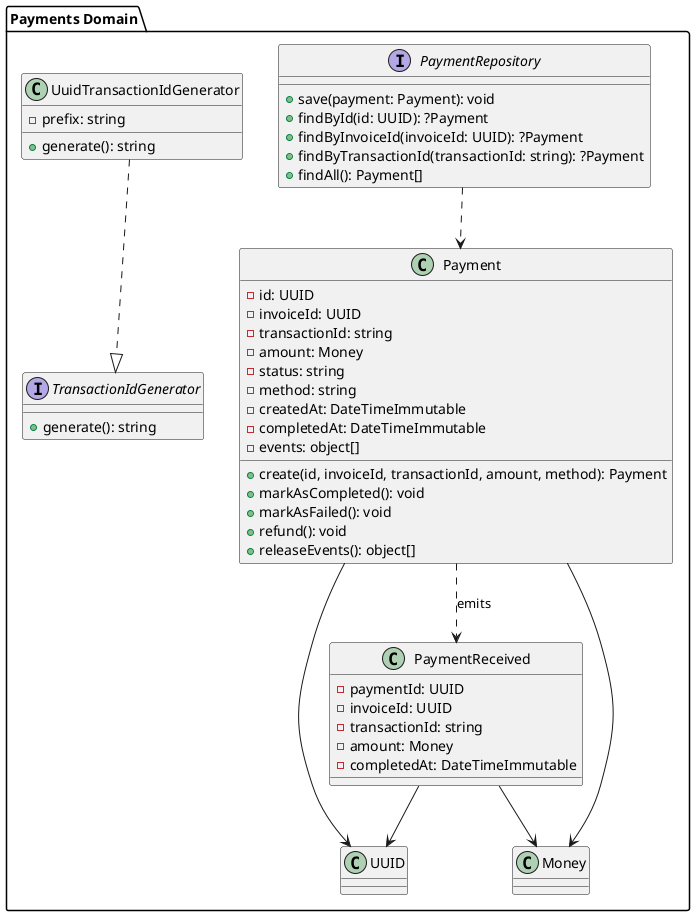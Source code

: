 @startuml Payments Domain Model

package "Payments Domain" {
    class Payment {
        - id: UUID
        - invoiceId: UUID
        - transactionId: string
        - amount: Money
        - status: string
        - method: string
        - createdAt: DateTimeImmutable
        - completedAt: DateTimeImmutable
        - events: object[]
        + create(id, invoiceId, transactionId, amount, method): Payment
        + markAsCompleted(): void
        + markAsFailed(): void
        + refund(): void
        + releaseEvents(): object[]
    }

    class PaymentReceived {
        - paymentId: UUID
        - invoiceId: UUID
        - transactionId: string
        - amount: Money
        - completedAt: DateTimeImmutable
    }

    interface PaymentRepository {
        + save(payment: Payment): void
        + findById(id: UUID): ?Payment
        + findByInvoiceId(invoiceId: UUID): ?Payment
        + findByTransactionId(transactionId: string): ?Payment
        + findAll(): Payment[]
    }

    interface TransactionIdGenerator {
        + generate(): string
    }

    class UuidTransactionIdGenerator {
        - prefix: string
        + generate(): string
    }

    Payment ..> PaymentReceived : emits
    Payment --> UUID
    Payment --> Money
    PaymentReceived --> UUID
    PaymentReceived --> Money
    PaymentRepository ..> Payment
    UuidTransactionIdGenerator ..|> TransactionIdGenerator
}

@enduml
